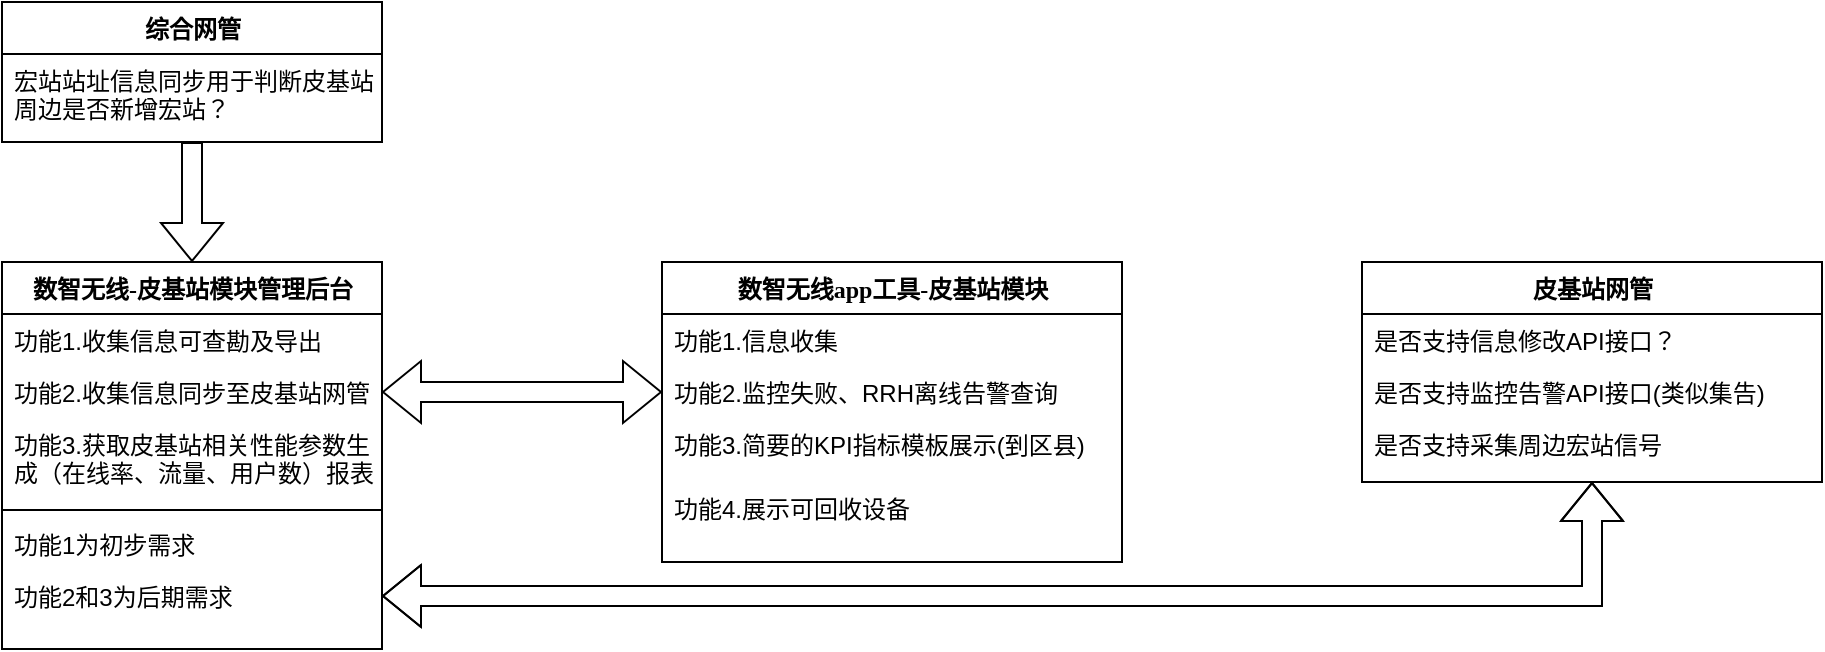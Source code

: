 <mxfile version="23.1.5" type="github">
  <diagram name="Page-1" id="9f46799a-70d6-7492-0946-bef42562c5a5">
    <mxGraphModel dx="1114" dy="558" grid="1" gridSize="10" guides="1" tooltips="1" connect="1" arrows="1" fold="1" page="1" pageScale="1" pageWidth="1100" pageHeight="850" background="none" math="0" shadow="0">
      <root>
        <mxCell id="0" />
        <mxCell id="1" parent="0" />
        <mxCell id="78961159f06e98e8-17" value="数智无线app工具-皮基站模块" style="swimlane;html=1;fontStyle=1;align=center;verticalAlign=top;childLayout=stackLayout;horizontal=1;startSize=26;horizontalStack=0;resizeParent=1;resizeLast=0;collapsible=1;marginBottom=0;swimlaneFillColor=#ffffff;rounded=0;shadow=0;comic=0;labelBackgroundColor=none;strokeWidth=1;fillColor=none;fontFamily=Verdana;fontSize=12" parent="1" vertex="1">
          <mxGeometry x="460" y="380" width="230" height="150" as="geometry">
            <mxRectangle x="90" y="83" width="110" height="30" as="alternateBounds" />
          </mxGeometry>
        </mxCell>
        <mxCell id="78961159f06e98e8-21" value="功能1.信息收集" style="text;html=1;strokeColor=none;fillColor=none;align=left;verticalAlign=top;spacingLeft=4;spacingRight=4;whiteSpace=wrap;overflow=hidden;rotatable=0;points=[[0,0.5],[1,0.5]];portConstraint=eastwest;" parent="78961159f06e98e8-17" vertex="1">
          <mxGeometry y="26" width="230" height="26" as="geometry" />
        </mxCell>
        <mxCell id="78961159f06e98e8-23" value="功能2.监控失败、RRH离线告警查询" style="text;html=1;strokeColor=none;fillColor=none;align=left;verticalAlign=top;spacingLeft=4;spacingRight=4;whiteSpace=wrap;overflow=hidden;rotatable=0;points=[[0,0.5],[1,0.5]];portConstraint=eastwest;" parent="78961159f06e98e8-17" vertex="1">
          <mxGeometry y="52" width="230" height="26" as="geometry" />
        </mxCell>
        <mxCell id="78961159f06e98e8-25" value="功能3.简要的KPI指标模板展示(到区县)" style="text;html=1;strokeColor=none;fillColor=none;align=left;verticalAlign=top;spacingLeft=4;spacingRight=4;whiteSpace=wrap;overflow=hidden;rotatable=0;points=[[0,0.5],[1,0.5]];portConstraint=eastwest;" parent="78961159f06e98e8-17" vertex="1">
          <mxGeometry y="78" width="230" height="32" as="geometry" />
        </mxCell>
        <mxCell id="Q_XaEy7pAVDn_dILjwYX-11" value="功能4.展示可回收设备" style="text;html=1;strokeColor=none;fillColor=none;align=left;verticalAlign=top;spacingLeft=4;spacingRight=4;whiteSpace=wrap;overflow=hidden;rotatable=0;points=[[0,0.5],[1,0.5]];portConstraint=eastwest;" vertex="1" parent="78961159f06e98e8-17">
          <mxGeometry y="110" width="230" height="32" as="geometry" />
        </mxCell>
        <mxCell id="78961159f06e98e8-30" value="皮基站网管" style="swimlane;html=1;fontStyle=1;align=center;verticalAlign=top;childLayout=stackLayout;horizontal=1;startSize=26;horizontalStack=0;resizeParent=1;resizeLast=0;collapsible=1;marginBottom=0;swimlaneFillColor=#ffffff;rounded=0;shadow=0;comic=0;labelBackgroundColor=none;strokeWidth=1;fillColor=none;fontFamily=Verdana;fontSize=12" parent="1" vertex="1">
          <mxGeometry x="810" y="380" width="230" height="110" as="geometry" />
        </mxCell>
        <mxCell id="78961159f06e98e8-31" value="是否支持信息修改API接口？" style="text;html=1;strokeColor=none;fillColor=none;align=left;verticalAlign=top;spacingLeft=4;spacingRight=4;whiteSpace=wrap;overflow=hidden;rotatable=0;points=[[0,0.5],[1,0.5]];portConstraint=eastwest;" parent="78961159f06e98e8-30" vertex="1">
          <mxGeometry y="26" width="230" height="26" as="geometry" />
        </mxCell>
        <mxCell id="78961159f06e98e8-32" value="是否支持监控告警API接口(类似集告)" style="text;html=1;strokeColor=none;fillColor=none;align=left;verticalAlign=top;spacingLeft=4;spacingRight=4;whiteSpace=wrap;overflow=hidden;rotatable=0;points=[[0,0.5],[1,0.5]];portConstraint=eastwest;" parent="78961159f06e98e8-30" vertex="1">
          <mxGeometry y="52" width="230" height="26" as="geometry" />
        </mxCell>
        <mxCell id="Q_XaEy7pAVDn_dILjwYX-10" value="是否支持采集周边宏站信号" style="text;html=1;strokeColor=none;fillColor=none;align=left;verticalAlign=top;spacingLeft=4;spacingRight=4;whiteSpace=wrap;overflow=hidden;rotatable=0;points=[[0,0.5],[1,0.5]];portConstraint=eastwest;" vertex="1" parent="78961159f06e98e8-30">
          <mxGeometry y="78" width="230" height="26" as="geometry" />
        </mxCell>
        <mxCell id="78961159f06e98e8-69" value="数智无线-皮基站模块管理后台" style="swimlane;html=1;fontStyle=1;align=center;verticalAlign=top;childLayout=stackLayout;horizontal=1;startSize=26;horizontalStack=0;resizeParent=1;resizeLast=0;collapsible=1;marginBottom=0;swimlaneFillColor=#ffffff;rounded=0;shadow=0;comic=0;labelBackgroundColor=none;strokeWidth=1;fillColor=none;fontFamily=Verdana;fontSize=12" parent="1" vertex="1">
          <mxGeometry x="130" y="380" width="190" height="193.5" as="geometry" />
        </mxCell>
        <mxCell id="78961159f06e98e8-70" value="功能1.收集信息可查勘及导出" style="text;html=1;strokeColor=none;fillColor=none;align=left;verticalAlign=top;spacingLeft=4;spacingRight=4;whiteSpace=wrap;overflow=hidden;rotatable=0;points=[[0,0.5],[1,0.5]];portConstraint=eastwest;" parent="78961159f06e98e8-69" vertex="1">
          <mxGeometry y="26" width="190" height="26" as="geometry" />
        </mxCell>
        <mxCell id="78961159f06e98e8-71" value="功能2.收集信息同步至皮基站网管" style="text;html=1;strokeColor=none;fillColor=none;align=left;verticalAlign=top;spacingLeft=4;spacingRight=4;whiteSpace=wrap;overflow=hidden;rotatable=0;points=[[0,0.5],[1,0.5]];portConstraint=eastwest;" parent="78961159f06e98e8-69" vertex="1">
          <mxGeometry y="52" width="190" height="26" as="geometry" />
        </mxCell>
        <mxCell id="78961159f06e98e8-72" value="功能3.获取皮基站相关性能参数生成（在线率、流量、用户数）报表" style="text;html=1;strokeColor=none;fillColor=none;align=left;verticalAlign=top;spacingLeft=4;spacingRight=4;whiteSpace=wrap;overflow=hidden;rotatable=0;points=[[0,0.5],[1,0.5]];portConstraint=eastwest;" parent="78961159f06e98e8-69" vertex="1">
          <mxGeometry y="78" width="190" height="42" as="geometry" />
        </mxCell>
        <mxCell id="78961159f06e98e8-77" value="" style="line;html=1;strokeWidth=1;fillColor=none;align=left;verticalAlign=middle;spacingTop=-1;spacingLeft=3;spacingRight=3;rotatable=0;labelPosition=right;points=[];portConstraint=eastwest;" parent="78961159f06e98e8-69" vertex="1">
          <mxGeometry y="120" width="190" height="8" as="geometry" />
        </mxCell>
        <mxCell id="78961159f06e98e8-78" value="功能1为初步需求" style="text;html=1;strokeColor=none;fillColor=none;align=left;verticalAlign=top;spacingLeft=4;spacingRight=4;whiteSpace=wrap;overflow=hidden;rotatable=0;points=[[0,0.5],[1,0.5]];portConstraint=eastwest;" parent="78961159f06e98e8-69" vertex="1">
          <mxGeometry y="128" width="190" height="26" as="geometry" />
        </mxCell>
        <mxCell id="78961159f06e98e8-79" value="功能2和3为后期需求" style="text;html=1;strokeColor=none;fillColor=none;align=left;verticalAlign=top;spacingLeft=4;spacingRight=4;whiteSpace=wrap;overflow=hidden;rotatable=0;points=[[0,0.5],[1,0.5]];portConstraint=eastwest;" parent="78961159f06e98e8-69" vertex="1">
          <mxGeometry y="154" width="190" height="26" as="geometry" />
        </mxCell>
        <mxCell id="Q_XaEy7pAVDn_dILjwYX-1" style="edgeStyle=orthogonalEdgeStyle;rounded=0;orthogonalLoop=1;jettySize=auto;html=1;exitX=0;exitY=0.5;exitDx=0;exitDy=0;entryX=1;entryY=0.5;entryDx=0;entryDy=0;shape=flexArrow;startArrow=block;" edge="1" parent="1" source="78961159f06e98e8-23" target="78961159f06e98e8-71">
          <mxGeometry relative="1" as="geometry" />
        </mxCell>
        <mxCell id="Q_XaEy7pAVDn_dILjwYX-2" style="edgeStyle=orthogonalEdgeStyle;rounded=0;orthogonalLoop=1;jettySize=auto;html=1;entryX=0.5;entryY=1;entryDx=0;entryDy=0;startArrow=classic;startFill=1;shape=flexArrow;" edge="1" parent="1" source="78961159f06e98e8-79" target="78961159f06e98e8-30">
          <mxGeometry relative="1" as="geometry" />
        </mxCell>
        <mxCell id="Q_XaEy7pAVDn_dILjwYX-14" style="edgeStyle=orthogonalEdgeStyle;rounded=0;orthogonalLoop=1;jettySize=auto;html=1;entryX=0.5;entryY=0;entryDx=0;entryDy=0;shape=flexArrow;" edge="1" parent="1" source="Q_XaEy7pAVDn_dILjwYX-3" target="78961159f06e98e8-69">
          <mxGeometry relative="1" as="geometry" />
        </mxCell>
        <mxCell id="Q_XaEy7pAVDn_dILjwYX-3" value="综合网管" style="swimlane;html=1;fontStyle=1;align=center;verticalAlign=top;childLayout=stackLayout;horizontal=1;startSize=26;horizontalStack=0;resizeParent=1;resizeLast=0;collapsible=1;marginBottom=0;swimlaneFillColor=#ffffff;rounded=0;shadow=0;comic=0;labelBackgroundColor=none;strokeWidth=1;fillColor=none;fontFamily=Verdana;fontSize=12" vertex="1" parent="1">
          <mxGeometry x="130" y="250" width="190" height="70" as="geometry" />
        </mxCell>
        <mxCell id="Q_XaEy7pAVDn_dILjwYX-4" value="宏站站址信息同步用于判断皮基站周边是否新增宏站？" style="text;html=1;strokeColor=none;fillColor=none;align=left;verticalAlign=top;spacingLeft=4;spacingRight=4;whiteSpace=wrap;overflow=hidden;rotatable=0;points=[[0,0.5],[1,0.5]];portConstraint=eastwest;" vertex="1" parent="Q_XaEy7pAVDn_dILjwYX-3">
          <mxGeometry y="26" width="190" height="34" as="geometry" />
        </mxCell>
      </root>
    </mxGraphModel>
  </diagram>
</mxfile>
